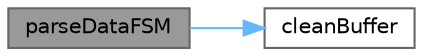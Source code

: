 digraph "parseDataFSM"
{
 // LATEX_PDF_SIZE
  bgcolor="transparent";
  edge [fontname=Helvetica,fontsize=10,labelfontname=Helvetica,labelfontsize=10];
  node [fontname=Helvetica,fontsize=10,shape=box,height=0.2,width=0.4];
  rankdir="LR";
  Node1 [id="Node000001",label="parseDataFSM",height=0.2,width=0.4,color="gray40", fillcolor="grey60", style="filled", fontcolor="black",tooltip="Parses the received data using a finite state machine."];
  Node1 -> Node2 [id="edge2_Node000001_Node000002",color="steelblue1",style="solid",tooltip=" "];
  Node2 [id="Node000002",label="cleanBuffer",height=0.2,width=0.4,color="grey40", fillcolor="white", style="filled",URL="$_w_i_f_i_8c.html#a750be53afe22b006b8b36b42f3c12323",tooltip="Cleans the communication buffer."];
}
